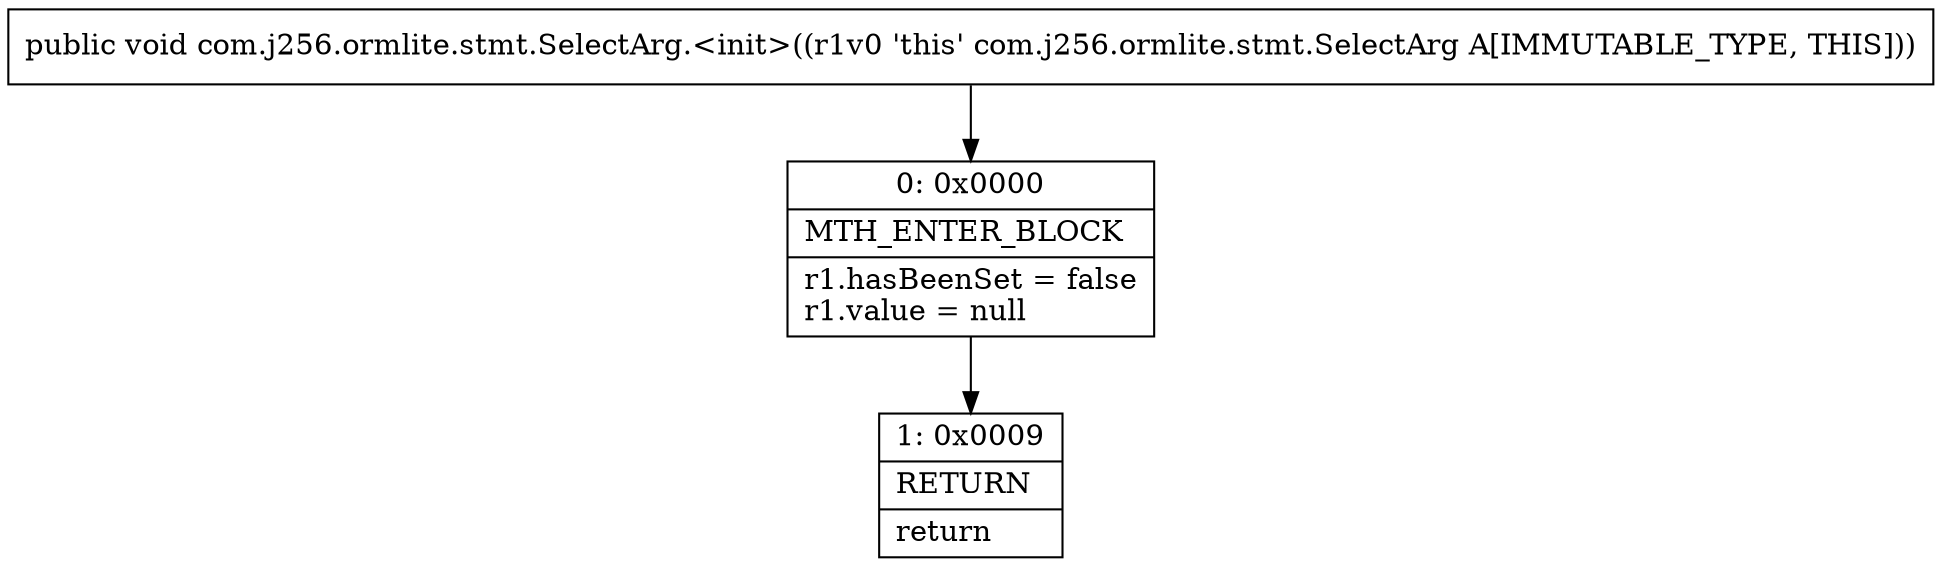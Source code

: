 digraph "CFG forcom.j256.ormlite.stmt.SelectArg.\<init\>()V" {
Node_0 [shape=record,label="{0\:\ 0x0000|MTH_ENTER_BLOCK\l|r1.hasBeenSet = false\lr1.value = null\l}"];
Node_1 [shape=record,label="{1\:\ 0x0009|RETURN\l|return\l}"];
MethodNode[shape=record,label="{public void com.j256.ormlite.stmt.SelectArg.\<init\>((r1v0 'this' com.j256.ormlite.stmt.SelectArg A[IMMUTABLE_TYPE, THIS])) }"];
MethodNode -> Node_0;
Node_0 -> Node_1;
}

